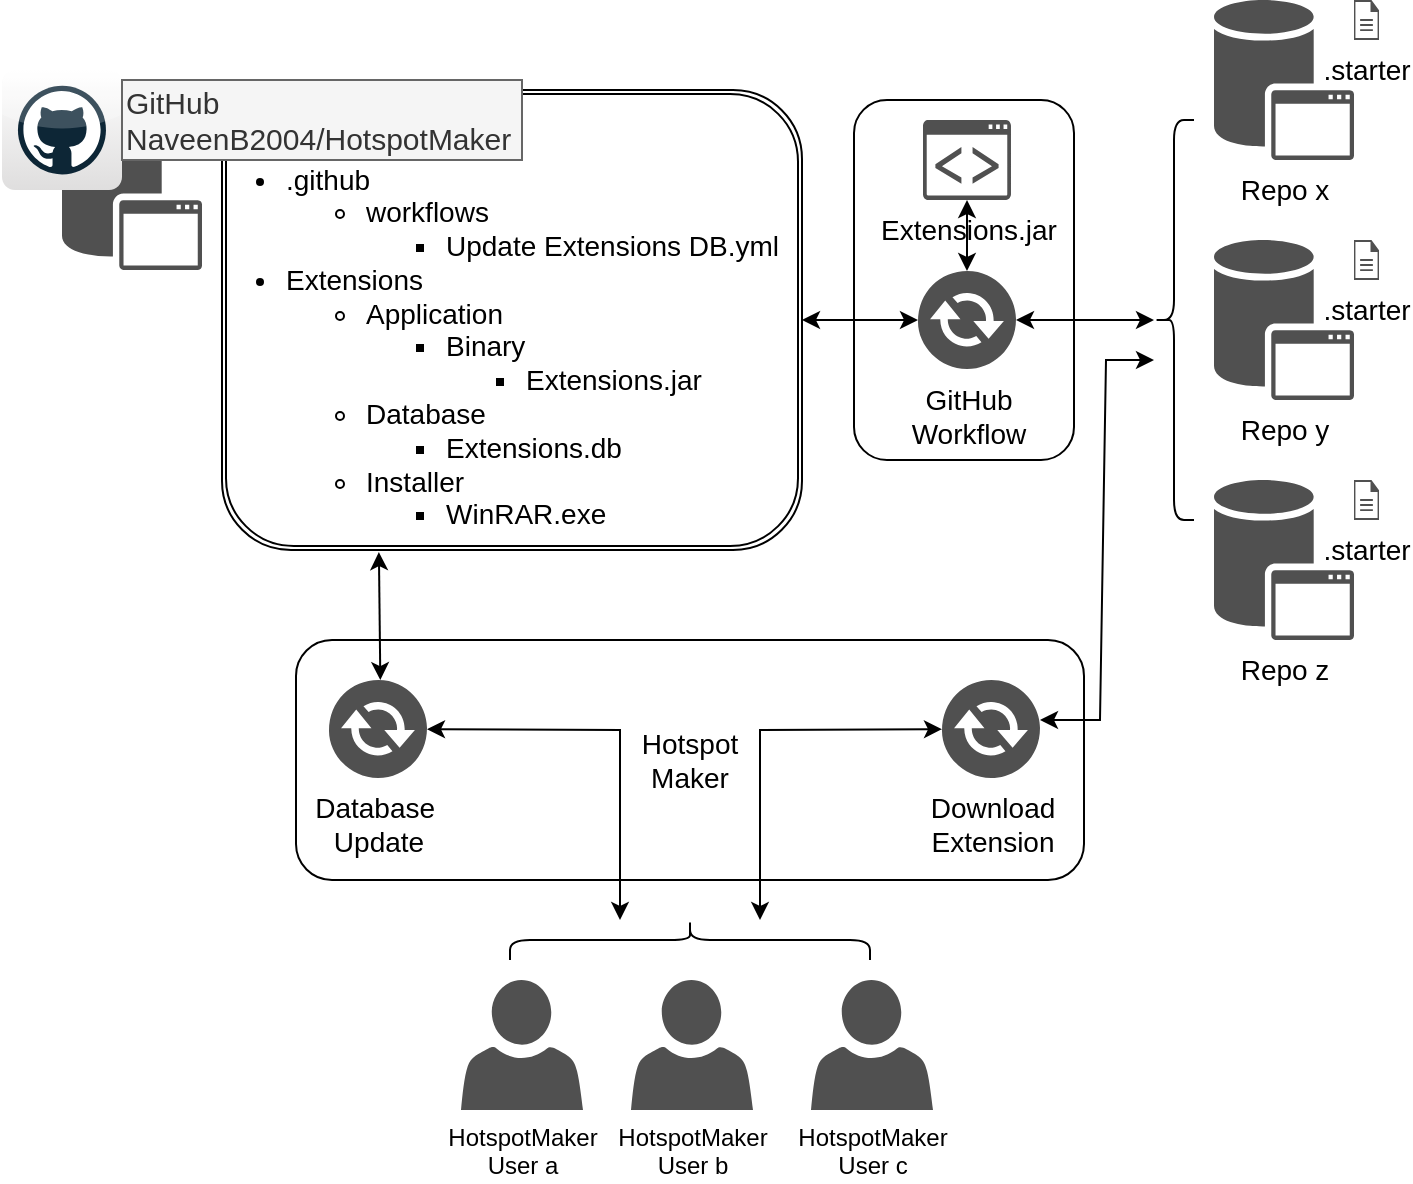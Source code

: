 <mxfile version="21.6.8" type="github">
  <diagram name="Page-1" id="IK4CgEFw9YjIWyyxmLn1">
    <mxGraphModel dx="1332" dy="680" grid="1" gridSize="10" guides="1" tooltips="1" connect="1" arrows="1" fold="1" page="1" pageScale="1" pageWidth="750" pageHeight="620" math="0" shadow="0">
      <root>
        <mxCell id="0" />
        <mxCell id="1" parent="0" />
        <mxCell id="Nbu1GZy0OXmOrN2x_37b-14" value="" style="shape=ext;double=1;rounded=1;whiteSpace=wrap;html=1;fillColor=none;" vertex="1" parent="1">
          <mxGeometry x="141" y="55" width="290" height="230" as="geometry" />
        </mxCell>
        <mxCell id="Nbu1GZy0OXmOrN2x_37b-2" value="" style="sketch=0;shadow=0;dashed=0;html=1;strokeColor=none;fillColor=#505050;labelPosition=center;verticalLabelPosition=bottom;verticalAlign=top;outlineConnect=0;align=center;shape=mxgraph.office.databases.application_store;" vertex="1" parent="1">
          <mxGeometry x="61" y="65" width="70" height="80" as="geometry" />
        </mxCell>
        <mxCell id="Nbu1GZy0OXmOrN2x_37b-3" value="" style="dashed=0;outlineConnect=0;html=1;align=center;labelPosition=center;verticalLabelPosition=bottom;verticalAlign=top;shape=mxgraph.webicons.github;gradientColor=#DFDEDE" vertex="1" parent="1">
          <mxGeometry x="31" y="45" width="60" height="60" as="geometry" />
        </mxCell>
        <mxCell id="Nbu1GZy0OXmOrN2x_37b-4" value="GitHub&lt;br style=&quot;font-size: 15px;&quot;&gt;NaveenB2004/HotspotMaker" style="text;html=1;align=left;verticalAlign=middle;whiteSpace=wrap;rounded=0;fillColor=#f5f5f5;strokeColor=#666666;fontColor=#333333;fontSize=15;" vertex="1" parent="1">
          <mxGeometry x="91" y="50" width="200" height="40" as="geometry" />
        </mxCell>
        <mxCell id="Nbu1GZy0OXmOrN2x_37b-7" value="&lt;ul style=&quot;&quot;&gt;&lt;li style=&quot;font-size: 14px;&quot;&gt;.github&lt;/li&gt;&lt;ul style=&quot;&quot;&gt;&lt;li style=&quot;font-size: 14px;&quot;&gt;workflows&lt;/li&gt;&lt;ul style=&quot;&quot;&gt;&lt;li style=&quot;&quot;&gt;Update Extensions DB.yml&lt;br&gt;&lt;/li&gt;&lt;/ul&gt;&lt;/ul&gt;&lt;li style=&quot;font-size: 14px;&quot;&gt;Extensions&lt;/li&gt;&lt;ul style=&quot;font-size: 14px;&quot;&gt;&lt;li style=&quot;font-size: 14px;&quot;&gt;Application&lt;/li&gt;&lt;ul style=&quot;font-size: 14px;&quot;&gt;&lt;li style=&quot;font-size: 14px;&quot;&gt;Binary&lt;/li&gt;&lt;ul style=&quot;font-size: 14px;&quot;&gt;&lt;li style=&quot;font-size: 14px;&quot;&gt;Extensions.jar&lt;/li&gt;&lt;/ul&gt;&lt;/ul&gt;&lt;li style=&quot;font-size: 14px;&quot;&gt;Database&lt;/li&gt;&lt;ul style=&quot;font-size: 14px;&quot;&gt;&lt;li style=&quot;font-size: 14px;&quot;&gt;Extensions.db&lt;/li&gt;&lt;/ul&gt;&lt;li style=&quot;font-size: 14px;&quot;&gt;Installer&lt;/li&gt;&lt;ul style=&quot;font-size: 14px;&quot;&gt;&lt;li style=&quot;font-size: 14px;&quot;&gt;WinRAR.exe&lt;/li&gt;&lt;/ul&gt;&lt;/ul&gt;&lt;/ul&gt;" style="text;strokeColor=none;fillColor=none;html=1;whiteSpace=wrap;verticalAlign=middle;overflow=hidden;fontSize=14;" vertex="1" parent="1">
          <mxGeometry x="131" y="75" width="290" height="210" as="geometry" />
        </mxCell>
        <mxCell id="Nbu1GZy0OXmOrN2x_37b-17" value="Repo z" style="sketch=0;shadow=0;dashed=0;html=1;strokeColor=none;fillColor=#505050;labelPosition=center;verticalLabelPosition=bottom;verticalAlign=top;outlineConnect=0;align=center;shape=mxgraph.office.databases.application_store;fontSize=14;" vertex="1" parent="1">
          <mxGeometry x="637" y="250" width="70" height="80" as="geometry" />
        </mxCell>
        <mxCell id="Nbu1GZy0OXmOrN2x_37b-18" value="" style="shape=curlyBracket;whiteSpace=wrap;html=1;rounded=1;labelPosition=left;verticalLabelPosition=middle;align=right;verticalAlign=middle;" vertex="1" parent="1">
          <mxGeometry x="607" y="70" width="20" height="200" as="geometry" />
        </mxCell>
        <mxCell id="Nbu1GZy0OXmOrN2x_37b-19" value="&lt;font style=&quot;font-size: 14px;&quot;&gt;GitHub&lt;br&gt;Workflow&lt;/font&gt;" style="sketch=0;pointerEvents=1;shadow=0;dashed=0;html=1;strokeColor=none;fillColor=#505050;labelPosition=center;verticalLabelPosition=bottom;verticalAlign=top;outlineConnect=0;align=center;shape=mxgraph.office.communications.exchange_active_sync;" vertex="1" parent="1">
          <mxGeometry x="489" y="145.5" width="49" height="49" as="geometry" />
        </mxCell>
        <mxCell id="Nbu1GZy0OXmOrN2x_37b-30" value="HotspotMaker&lt;br&gt;User a" style="sketch=0;pointerEvents=1;shadow=0;dashed=0;html=1;strokeColor=none;fillColor=#505050;labelPosition=center;verticalLabelPosition=bottom;verticalAlign=top;outlineConnect=0;align=center;shape=mxgraph.office.users.user;" vertex="1" parent="1">
          <mxGeometry x="260.5" y="500" width="61" height="65" as="geometry" />
        </mxCell>
        <mxCell id="Nbu1GZy0OXmOrN2x_37b-31" value="HotspotMaker&lt;br style=&quot;border-color: var(--border-color);&quot;&gt;User b" style="sketch=0;pointerEvents=1;shadow=0;dashed=0;html=1;strokeColor=none;fillColor=#505050;labelPosition=center;verticalLabelPosition=bottom;verticalAlign=top;outlineConnect=0;align=center;shape=mxgraph.office.users.user;" vertex="1" parent="1">
          <mxGeometry x="345.5" y="500" width="61" height="65" as="geometry" />
        </mxCell>
        <mxCell id="Nbu1GZy0OXmOrN2x_37b-32" value="HotspotMaker&lt;br style=&quot;border-color: var(--border-color);&quot;&gt;User c" style="sketch=0;pointerEvents=1;shadow=0;dashed=0;html=1;strokeColor=none;fillColor=#505050;labelPosition=center;verticalLabelPosition=bottom;verticalAlign=top;outlineConnect=0;align=center;shape=mxgraph.office.users.user;" vertex="1" parent="1">
          <mxGeometry x="435.5" y="500" width="61" height="65" as="geometry" />
        </mxCell>
        <mxCell id="Nbu1GZy0OXmOrN2x_37b-33" value="" style="shape=curlyBracket;whiteSpace=wrap;html=1;rounded=1;labelPosition=left;verticalLabelPosition=middle;align=right;verticalAlign=middle;size=0.5;rotation=90;" vertex="1" parent="1">
          <mxGeometry x="365" y="390" width="20" height="180" as="geometry" />
        </mxCell>
        <mxCell id="Nbu1GZy0OXmOrN2x_37b-35" value="Extensions.jar" style="sketch=0;pointerEvents=1;shadow=0;dashed=0;html=1;strokeColor=none;fillColor=#505050;labelPosition=center;verticalLabelPosition=bottom;verticalAlign=top;outlineConnect=0;align=center;shape=mxgraph.office.communications.ucwa_application;fontSize=14;" vertex="1" parent="1">
          <mxGeometry x="491.5" y="70" width="44" height="40" as="geometry" />
        </mxCell>
        <mxCell id="Nbu1GZy0OXmOrN2x_37b-37" value="&lt;font style=&quot;font-size: 14px;&quot;&gt;.starter&lt;/font&gt;" style="sketch=0;pointerEvents=1;shadow=0;dashed=0;html=1;strokeColor=none;fillColor=#505050;labelPosition=center;verticalLabelPosition=bottom;verticalAlign=top;outlineConnect=0;align=center;shape=mxgraph.office.concepts.document;" vertex="1" parent="1">
          <mxGeometry x="707" y="250" width="12.5" height="20" as="geometry" />
        </mxCell>
        <mxCell id="Nbu1GZy0OXmOrN2x_37b-38" value="Repo y" style="sketch=0;shadow=0;dashed=0;html=1;strokeColor=none;fillColor=#505050;labelPosition=center;verticalLabelPosition=bottom;verticalAlign=top;outlineConnect=0;align=center;shape=mxgraph.office.databases.application_store;fontSize=14;" vertex="1" parent="1">
          <mxGeometry x="637" y="130" width="70" height="80" as="geometry" />
        </mxCell>
        <mxCell id="Nbu1GZy0OXmOrN2x_37b-39" value="&lt;font style=&quot;font-size: 14px;&quot;&gt;.starter&lt;/font&gt;" style="sketch=0;pointerEvents=1;shadow=0;dashed=0;html=1;strokeColor=none;fillColor=#505050;labelPosition=center;verticalLabelPosition=bottom;verticalAlign=top;outlineConnect=0;align=center;shape=mxgraph.office.concepts.document;" vertex="1" parent="1">
          <mxGeometry x="707" y="130" width="12.5" height="20" as="geometry" />
        </mxCell>
        <mxCell id="Nbu1GZy0OXmOrN2x_37b-40" value="Repo x" style="sketch=0;shadow=0;dashed=0;html=1;strokeColor=none;fillColor=#505050;labelPosition=center;verticalLabelPosition=bottom;verticalAlign=top;outlineConnect=0;align=center;shape=mxgraph.office.databases.application_store;fontSize=14;" vertex="1" parent="1">
          <mxGeometry x="637" y="10" width="70" height="80" as="geometry" />
        </mxCell>
        <mxCell id="Nbu1GZy0OXmOrN2x_37b-41" value="&lt;font style=&quot;font-size: 14px;&quot;&gt;.starter&lt;/font&gt;" style="sketch=0;pointerEvents=1;shadow=0;dashed=0;html=1;strokeColor=none;fillColor=#505050;labelPosition=center;verticalLabelPosition=bottom;verticalAlign=top;outlineConnect=0;align=center;shape=mxgraph.office.concepts.document;" vertex="1" parent="1">
          <mxGeometry x="707" y="10" width="12.5" height="20" as="geometry" />
        </mxCell>
        <mxCell id="Nbu1GZy0OXmOrN2x_37b-42" value="&lt;font style=&quot;font-size: 14px;&quot;&gt;Database&amp;nbsp;&lt;br&gt;Update&lt;/font&gt;" style="sketch=0;pointerEvents=1;shadow=0;dashed=0;html=1;strokeColor=none;fillColor=#505050;labelPosition=center;verticalLabelPosition=bottom;verticalAlign=top;outlineConnect=0;align=center;shape=mxgraph.office.communications.exchange_active_sync;" vertex="1" parent="1">
          <mxGeometry x="194.5" y="350" width="49" height="49" as="geometry" />
        </mxCell>
        <mxCell id="Nbu1GZy0OXmOrN2x_37b-50" value="Download&lt;br style=&quot;font-size: 14px;&quot;&gt;Extension" style="sketch=0;pointerEvents=1;shadow=0;dashed=0;html=1;strokeColor=none;fillColor=#505050;labelPosition=center;verticalLabelPosition=bottom;verticalAlign=top;outlineConnect=0;align=center;shape=mxgraph.office.communications.exchange_active_sync;fontSize=14;" vertex="1" parent="1">
          <mxGeometry x="501" y="350" width="49" height="49" as="geometry" />
        </mxCell>
        <mxCell id="Nbu1GZy0OXmOrN2x_37b-69" value="&lt;font style=&quot;font-size: 14px;&quot;&gt;Hotspot&lt;br&gt;Maker&lt;/font&gt;" style="rounded=1;whiteSpace=wrap;html=1;fillColor=none;" vertex="1" parent="1">
          <mxGeometry x="178" y="330" width="394" height="120" as="geometry" />
        </mxCell>
        <mxCell id="Nbu1GZy0OXmOrN2x_37b-73" value="" style="endArrow=classic;startArrow=classic;html=1;rounded=0;" edge="1" parent="1" target="Nbu1GZy0OXmOrN2x_37b-50">
          <mxGeometry width="50" height="50" relative="1" as="geometry">
            <mxPoint x="410" y="470" as="sourcePoint" />
            <mxPoint x="470" y="380" as="targetPoint" />
            <Array as="points">
              <mxPoint x="410" y="430" />
              <mxPoint x="410" y="375" />
            </Array>
          </mxGeometry>
        </mxCell>
        <mxCell id="Nbu1GZy0OXmOrN2x_37b-74" value="" style="endArrow=classic;startArrow=classic;html=1;rounded=0;" edge="1" parent="1" target="Nbu1GZy0OXmOrN2x_37b-42">
          <mxGeometry width="50" height="50" relative="1" as="geometry">
            <mxPoint x="340" y="470" as="sourcePoint" />
            <mxPoint x="390" y="400" as="targetPoint" />
            <Array as="points">
              <mxPoint x="340" y="375" />
            </Array>
          </mxGeometry>
        </mxCell>
        <mxCell id="Nbu1GZy0OXmOrN2x_37b-75" value="" style="endArrow=classic;startArrow=classic;html=1;rounded=0;exitX=0.107;exitY=0.167;exitDx=0;exitDy=0;exitPerimeter=0;entryX=0.305;entryY=1.005;entryDx=0;entryDy=0;entryPerimeter=0;" edge="1" parent="1" source="Nbu1GZy0OXmOrN2x_37b-69" target="Nbu1GZy0OXmOrN2x_37b-7">
          <mxGeometry width="50" height="50" relative="1" as="geometry">
            <mxPoint x="276" y="350" as="sourcePoint" />
            <mxPoint x="317.5" y="300" as="targetPoint" />
            <Array as="points" />
          </mxGeometry>
        </mxCell>
        <mxCell id="Nbu1GZy0OXmOrN2x_37b-76" value="" style="endArrow=classic;startArrow=classic;html=1;rounded=0;" edge="1" parent="1">
          <mxGeometry width="50" height="50" relative="1" as="geometry">
            <mxPoint x="550" y="370" as="sourcePoint" />
            <mxPoint x="607" y="190" as="targetPoint" />
            <Array as="points">
              <mxPoint x="570" y="370" />
              <mxPoint x="580" y="370" />
              <mxPoint x="583" y="190" />
            </Array>
          </mxGeometry>
        </mxCell>
        <mxCell id="Nbu1GZy0OXmOrN2x_37b-77" value="" style="endArrow=classic;startArrow=classic;html=1;rounded=0;" edge="1" parent="1" source="Nbu1GZy0OXmOrN2x_37b-19" target="Nbu1GZy0OXmOrN2x_37b-35">
          <mxGeometry width="50" height="50" relative="1" as="geometry">
            <mxPoint x="477" y="210" as="sourcePoint" />
            <mxPoint x="527" y="160" as="targetPoint" />
          </mxGeometry>
        </mxCell>
        <mxCell id="Nbu1GZy0OXmOrN2x_37b-78" value="" style="endArrow=classic;startArrow=classic;html=1;rounded=0;exitX=1;exitY=0.5;exitDx=0;exitDy=0;" edge="1" parent="1" source="Nbu1GZy0OXmOrN2x_37b-14" target="Nbu1GZy0OXmOrN2x_37b-19">
          <mxGeometry width="50" height="50" relative="1" as="geometry">
            <mxPoint x="467" y="280" as="sourcePoint" />
            <mxPoint x="517" y="230" as="targetPoint" />
          </mxGeometry>
        </mxCell>
        <mxCell id="Nbu1GZy0OXmOrN2x_37b-79" value="" style="endArrow=classic;startArrow=classic;html=1;rounded=0;" edge="1" parent="1" source="Nbu1GZy0OXmOrN2x_37b-19" target="Nbu1GZy0OXmOrN2x_37b-18">
          <mxGeometry width="50" height="50" relative="1" as="geometry">
            <mxPoint x="467" y="280" as="sourcePoint" />
            <mxPoint x="517" y="230" as="targetPoint" />
          </mxGeometry>
        </mxCell>
        <mxCell id="Nbu1GZy0OXmOrN2x_37b-80" value="" style="rounded=1;whiteSpace=wrap;html=1;fillColor=none;" vertex="1" parent="1">
          <mxGeometry x="457" y="60" width="110" height="180" as="geometry" />
        </mxCell>
      </root>
    </mxGraphModel>
  </diagram>
</mxfile>
